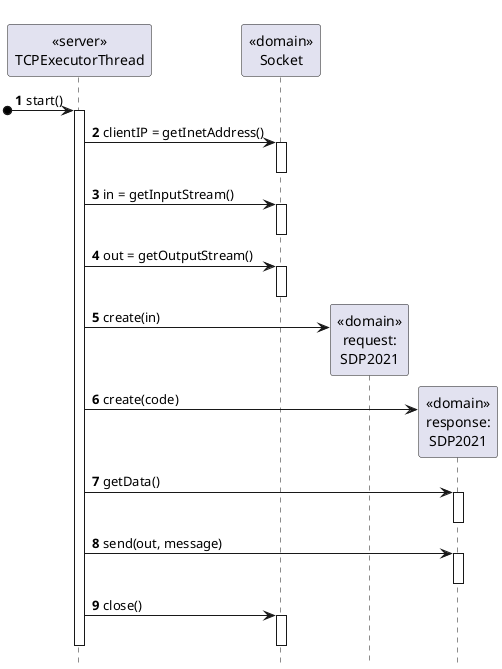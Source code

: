 @startuml
autonumber
hide footbox

participant "<<server>>\nTCPExecutorThread" as RQ
participant "<<domain>>\nSocket" as S
participant "<<domain>>\nrequest:\nSDP2021" as SDP2021
participant "<<domain>>\nresponse:\nSDP2021" as SDP2021_2

[o-> RQ : start()

activate RQ

RQ -> S : clientIP = getInetAddress()
activate S
deactivate S

RQ -> S : in = getInputStream()
activate S
deactivate S

RQ -> S : out = getOutputStream()
activate S
deactivate S

RQ -> SDP2021** : create(in)
RQ -> SDP2021_2** : create(code)

RQ -> SDP2021_2 : getData()
activate SDP2021_2
deactivate SDP2021_2

RQ -> SDP2021_2 : send(out, message)
activate SDP2021_2
deactivate SDP2021_2

RQ -> S : close()
activate S
deactivate S

deactivate RQ

@enduml

